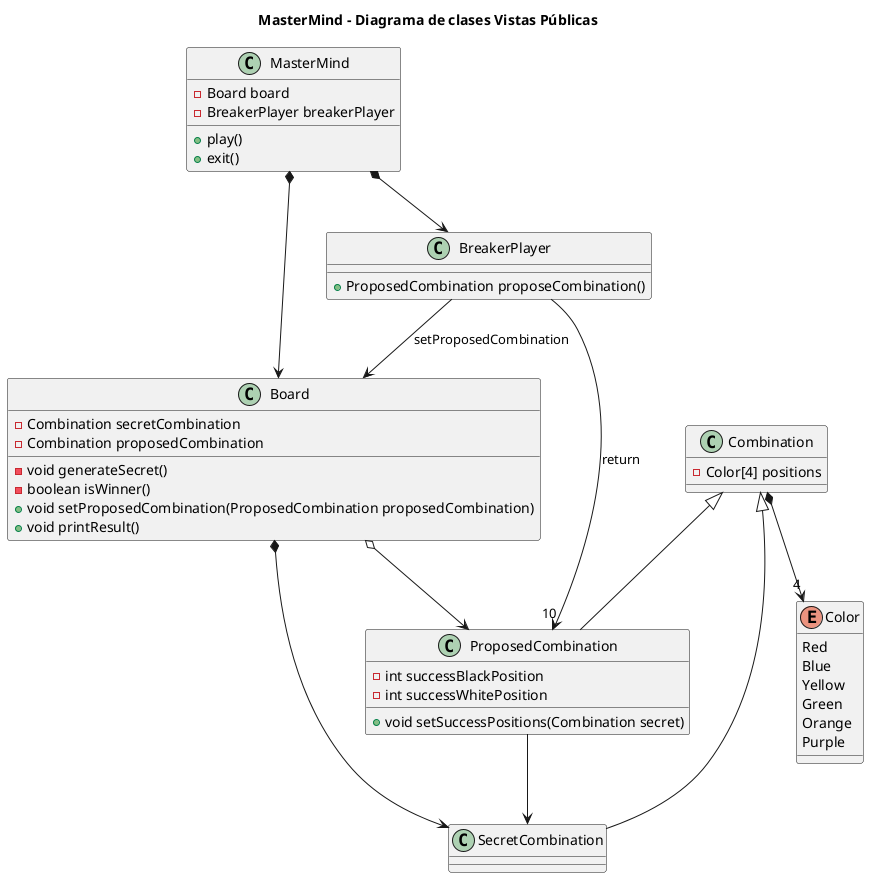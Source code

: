 
@startuml MasterMind

title MasterMind - Diagrama de clases Vistas Públicas

class MasterMind {
    -Board board
    -BreakerPlayer breakerPlayer
    +play()
    +exit()
}
class Board {
    -Combination secretCombination
    -Combination proposedCombination
    -void generateSecret()
    -boolean isWinner()
    +void setProposedCombination(ProposedCombination proposedCombination)
    +void printResult()
}

class BreakerPlayer {
    +ProposedCombination proposeCombination()
}

class Combination {
   -Color[4] positions 
   
}

class ProposedCombination {
    -int successBlackPosition
    -int successWhitePosition
    +void setSuccessPositions(Combination secret)
}

class SecretCombination

ProposedCombination --> SecretCombination

enum Color {
    Red
    Blue
    Yellow
    Green
    Orange
    Purple
}

MasterMind *--> Board
MasterMind *--> BreakerPlayer
Board *--> SecretCombination
Board o--> ProposedCombination
BreakerPlayer --> Board : setProposedCombination
BreakerPlayer --> "10" ProposedCombination : return


Combination ^-- SecretCombination
Combination ^-- ProposedCombination
Combination *--> "4" Color

@enduml